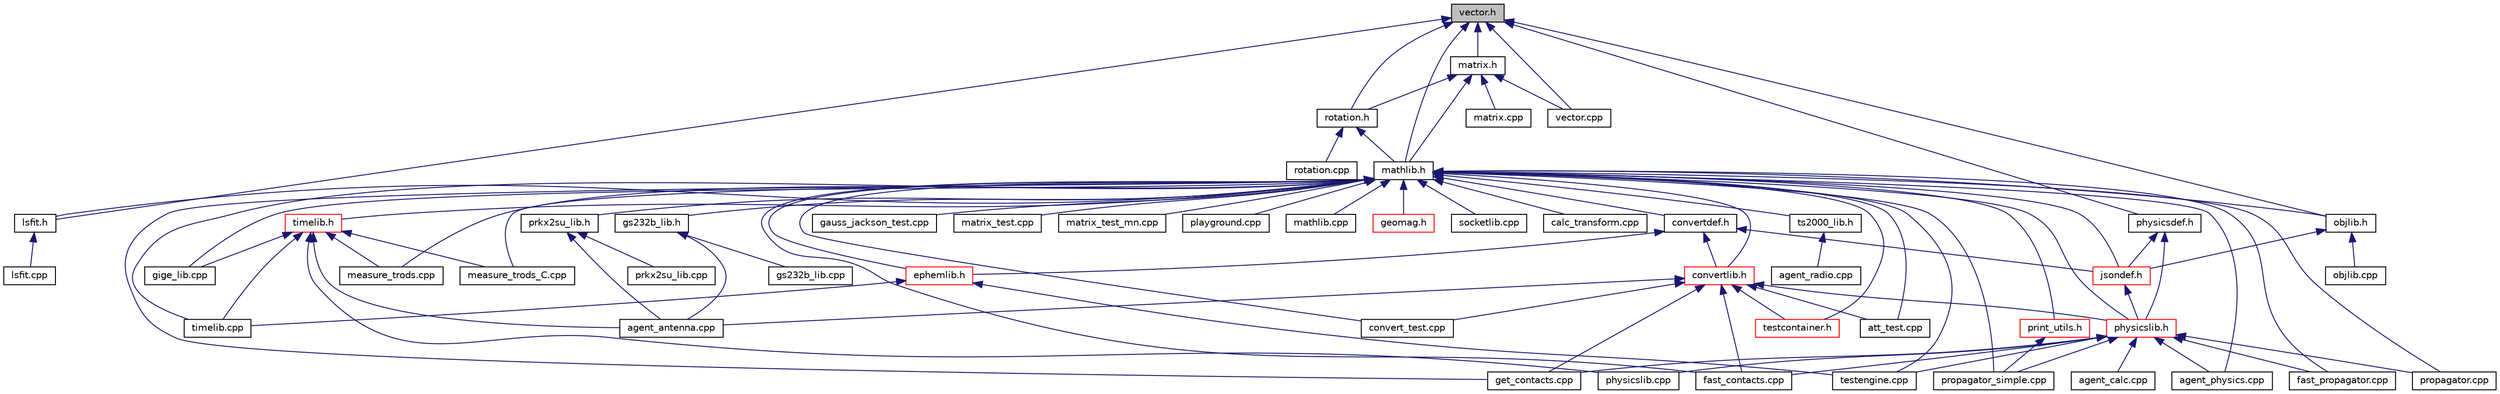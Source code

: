 digraph "vector.h"
{
 // INTERACTIVE_SVG=YES
  edge [fontname="Helvetica",fontsize="10",labelfontname="Helvetica",labelfontsize="10"];
  node [fontname="Helvetica",fontsize="10",shape=record];
  Node27 [label="vector.h",height=0.2,width=0.4,color="black", fillcolor="grey75", style="filled", fontcolor="black"];
  Node27 -> Node28 [dir="back",color="midnightblue",fontsize="10",style="solid",fontname="Helvetica"];
  Node28 [label="lsfit.h",height=0.2,width=0.4,color="black", fillcolor="white", style="filled",URL="$lsfit_8h.html"];
  Node28 -> Node29 [dir="back",color="midnightblue",fontsize="10",style="solid",fontname="Helvetica"];
  Node29 [label="lsfit.cpp",height=0.2,width=0.4,color="black", fillcolor="white", style="filled",URL="$lsfit_8cpp.html"];
  Node27 -> Node30 [dir="back",color="midnightblue",fontsize="10",style="solid",fontname="Helvetica"];
  Node30 [label="mathlib.h",height=0.2,width=0.4,color="black", fillcolor="white", style="filled",URL="$mathlib_8h.html",tooltip="mathlib include file "];
  Node30 -> Node31 [dir="back",color="midnightblue",fontsize="10",style="solid",fontname="Helvetica"];
  Node31 [label="measure_trods.cpp",height=0.2,width=0.4,color="black", fillcolor="white", style="filled",URL="$measure__trods_8cpp.html"];
  Node30 -> Node32 [dir="back",color="midnightblue",fontsize="10",style="solid",fontname="Helvetica"];
  Node32 [label="measure_trods_C.cpp",height=0.2,width=0.4,color="black", fillcolor="white", style="filled",URL="$measure__trods___c_8cpp.html"];
  Node30 -> Node33 [dir="back",color="midnightblue",fontsize="10",style="solid",fontname="Helvetica"];
  Node33 [label="propagator_simple.cpp",height=0.2,width=0.4,color="black", fillcolor="white", style="filled",URL="$propagator__simple_8cpp.html"];
  Node30 -> Node34 [dir="back",color="midnightblue",fontsize="10",style="solid",fontname="Helvetica"];
  Node34 [label="testengine.cpp",height=0.2,width=0.4,color="black", fillcolor="white", style="filled",URL="$testengine_8cpp.html",tooltip="Command line simulator. "];
  Node30 -> Node35 [dir="back",color="midnightblue",fontsize="10",style="solid",fontname="Helvetica"];
  Node35 [label="att_test.cpp",height=0.2,width=0.4,color="black", fillcolor="white", style="filled",URL="$att__test_8cpp.html"];
  Node30 -> Node36 [dir="back",color="midnightblue",fontsize="10",style="solid",fontname="Helvetica"];
  Node36 [label="convert_test.cpp",height=0.2,width=0.4,color="black", fillcolor="white", style="filled",URL="$convert__test_8cpp.html"];
  Node30 -> Node37 [dir="back",color="midnightblue",fontsize="10",style="solid",fontname="Helvetica"];
  Node37 [label="gauss_jackson_test.cpp",height=0.2,width=0.4,color="black", fillcolor="white", style="filled",URL="$gauss__jackson__test_8cpp.html"];
  Node30 -> Node38 [dir="back",color="midnightblue",fontsize="10",style="solid",fontname="Helvetica"];
  Node38 [label="matrix_test.cpp",height=0.2,width=0.4,color="black", fillcolor="white", style="filled",URL="$matrix__test_8cpp.html"];
  Node30 -> Node39 [dir="back",color="midnightblue",fontsize="10",style="solid",fontname="Helvetica"];
  Node39 [label="matrix_test_mn.cpp",height=0.2,width=0.4,color="black", fillcolor="white", style="filled",URL="$matrix__test__mn_8cpp.html"];
  Node30 -> Node40 [dir="back",color="midnightblue",fontsize="10",style="solid",fontname="Helvetica"];
  Node40 [label="playground.cpp",height=0.2,width=0.4,color="black", fillcolor="white", style="filled",URL="$playground_8cpp.html"];
  Node30 -> Node41 [dir="back",color="midnightblue",fontsize="10",style="solid",fontname="Helvetica"];
  Node41 [label="gige_lib.cpp",height=0.2,width=0.4,color="black", fillcolor="white", style="filled",URL="$gige__lib_8cpp.html",tooltip="Support routines for GigE Vision cameras. "];
  Node30 -> Node42 [dir="back",color="midnightblue",fontsize="10",style="solid",fontname="Helvetica"];
  Node42 [label="gs232b_lib.h",height=0.2,width=0.4,color="black", fillcolor="white", style="filled",URL="$gs232b__lib_8h.html",tooltip="GS-232B controller includes. "];
  Node42 -> Node43 [dir="back",color="midnightblue",fontsize="10",style="solid",fontname="Helvetica"];
  Node43 [label="gs232b_lib.cpp",height=0.2,width=0.4,color="black", fillcolor="white", style="filled",URL="$gs232b__lib_8cpp.html"];
  Node42 -> Node44 [dir="back",color="midnightblue",fontsize="10",style="solid",fontname="Helvetica"];
  Node44 [label="agent_antenna.cpp",height=0.2,width=0.4,color="black", fillcolor="white", style="filled",URL="$agent__antenna_8cpp.html",tooltip="Agent Antenna for Satellite Ground Station. "];
  Node30 -> Node45 [dir="back",color="midnightblue",fontsize="10",style="solid",fontname="Helvetica"];
  Node45 [label="prkx2su_lib.h",height=0.2,width=0.4,color="black", fillcolor="white", style="filled",URL="$prkx2su__lib_8h.html",tooltip="prkx2su controller includes "];
  Node45 -> Node46 [dir="back",color="midnightblue",fontsize="10",style="solid",fontname="Helvetica"];
  Node46 [label="prkx2su_lib.cpp",height=0.2,width=0.4,color="black", fillcolor="white", style="filled",URL="$prkx2su__lib_8cpp.html"];
  Node45 -> Node44 [dir="back",color="midnightblue",fontsize="10",style="solid",fontname="Helvetica"];
  Node30 -> Node47 [dir="back",color="midnightblue",fontsize="10",style="solid",fontname="Helvetica"];
  Node47 [label="ts2000_lib.h",height=0.2,width=0.4,color="black", fillcolor="white", style="filled",URL="$ts2000__lib_8h.html",tooltip="TS2000 controller includes. "];
  Node47 -> Node48 [dir="back",color="midnightblue",fontsize="10",style="solid",fontname="Helvetica"];
  Node48 [label="agent_radio.cpp",height=0.2,width=0.4,color="black", fillcolor="white", style="filled",URL="$agent__radio_8cpp.html",tooltip="Agent Radio for Satellite Ground Station. "];
  Node30 -> Node28 [dir="back",color="midnightblue",fontsize="10",style="solid",fontname="Helvetica"];
  Node30 -> Node49 [dir="back",color="midnightblue",fontsize="10",style="solid",fontname="Helvetica"];
  Node49 [label="mathlib.cpp",height=0.2,width=0.4,color="black", fillcolor="white", style="filled",URL="$mathlib_8cpp.html",tooltip="mathlib source file "];
  Node30 -> Node50 [dir="back",color="midnightblue",fontsize="10",style="solid",fontname="Helvetica"];
  Node50 [label="physicslib.h",height=0.2,width=0.4,color="red", fillcolor="white", style="filled",URL="$physicslib_8h.html",tooltip="Orbit library include file. "];
  Node50 -> Node51 [dir="back",color="midnightblue",fontsize="10",style="solid",fontname="Helvetica"];
  Node51 [label="agent_calc.cpp",height=0.2,width=0.4,color="black", fillcolor="white", style="filled",URL="$agent__calc_8cpp.html",tooltip="Demonstration calculator Agent. "];
  Node50 -> Node33 [dir="back",color="midnightblue",fontsize="10",style="solid",fontname="Helvetica"];
  Node50 -> Node34 [dir="back",color="midnightblue",fontsize="10",style="solid",fontname="Helvetica"];
  Node50 -> Node52 [dir="back",color="midnightblue",fontsize="10",style="solid",fontname="Helvetica"];
  Node52 [label="physicslib.cpp",height=0.2,width=0.4,color="black", fillcolor="white", style="filled",URL="$physicslib_8cpp.html"];
  Node50 -> Node59 [dir="back",color="midnightblue",fontsize="10",style="solid",fontname="Helvetica"];
  Node59 [label="agent_physics.cpp",height=0.2,width=0.4,color="black", fillcolor="white", style="filled",URL="$agent__physics_8cpp.html"];
  Node50 -> Node62 [dir="back",color="midnightblue",fontsize="10",style="solid",fontname="Helvetica"];
  Node62 [label="fast_contacts.cpp",height=0.2,width=0.4,color="black", fillcolor="white", style="filled",URL="$fast__contacts_8cpp.html"];
  Node50 -> Node63 [dir="back",color="midnightblue",fontsize="10",style="solid",fontname="Helvetica"];
  Node63 [label="fast_propagator.cpp",height=0.2,width=0.4,color="black", fillcolor="white", style="filled",URL="$fast__propagator_8cpp.html"];
  Node50 -> Node64 [dir="back",color="midnightblue",fontsize="10",style="solid",fontname="Helvetica"];
  Node64 [label="get_contacts.cpp",height=0.2,width=0.4,color="black", fillcolor="white", style="filled",URL="$get__contacts_8cpp.html"];
  Node50 -> Node65 [dir="back",color="midnightblue",fontsize="10",style="solid",fontname="Helvetica"];
  Node65 [label="propagator.cpp",height=0.2,width=0.4,color="black", fillcolor="white", style="filled",URL="$propagator_8cpp.html"];
  Node30 -> Node66 [dir="back",color="midnightblue",fontsize="10",style="solid",fontname="Helvetica"];
  Node66 [label="testcontainer.h",height=0.2,width=0.4,color="red", fillcolor="white", style="filled",URL="$testcontainer_8h.html"];
  Node30 -> Node73 [dir="back",color="midnightblue",fontsize="10",style="solid",fontname="Helvetica"];
  Node73 [label="convertdef.h",height=0.2,width=0.4,color="black", fillcolor="white", style="filled",URL="$convertdef_8h.html"];
  Node73 -> Node74 [dir="back",color="midnightblue",fontsize="10",style="solid",fontname="Helvetica"];
  Node74 [label="convertlib.h",height=0.2,width=0.4,color="red", fillcolor="white", style="filled",URL="$convertlib_8h.html",tooltip="convertlib include file A library providing functions for conversion between the various position and..."];
  Node74 -> Node35 [dir="back",color="midnightblue",fontsize="10",style="solid",fontname="Helvetica"];
  Node74 -> Node36 [dir="back",color="midnightblue",fontsize="10",style="solid",fontname="Helvetica"];
  Node74 -> Node50 [dir="back",color="midnightblue",fontsize="10",style="solid",fontname="Helvetica"];
  Node74 -> Node66 [dir="back",color="midnightblue",fontsize="10",style="solid",fontname="Helvetica"];
  Node74 -> Node44 [dir="back",color="midnightblue",fontsize="10",style="solid",fontname="Helvetica"];
  Node74 -> Node62 [dir="back",color="midnightblue",fontsize="10",style="solid",fontname="Helvetica"];
  Node74 -> Node64 [dir="back",color="midnightblue",fontsize="10",style="solid",fontname="Helvetica"];
  Node73 -> Node82 [dir="back",color="midnightblue",fontsize="10",style="solid",fontname="Helvetica"];
  Node82 [label="ephemlib.h",height=0.2,width=0.4,color="red", fillcolor="white", style="filled",URL="$ephemlib_8h.html",tooltip="ephemlib include file JPL Ephemeris. "];
  Node82 -> Node34 [dir="back",color="midnightblue",fontsize="10",style="solid",fontname="Helvetica"];
  Node82 -> Node84 [dir="back",color="midnightblue",fontsize="10",style="solid",fontname="Helvetica"];
  Node84 [label="timelib.cpp",height=0.2,width=0.4,color="black", fillcolor="white", style="filled",URL="$timelib_8cpp.html",tooltip="Time handling library source file. "];
  Node73 -> Node85 [dir="back",color="midnightblue",fontsize="10",style="solid",fontname="Helvetica"];
  Node85 [label="jsondef.h",height=0.2,width=0.4,color="red", fillcolor="white", style="filled",URL="$jsondef_8h.html"];
  Node85 -> Node50 [dir="back",color="midnightblue",fontsize="10",style="solid",fontname="Helvetica"];
  Node30 -> Node74 [dir="back",color="midnightblue",fontsize="10",style="solid",fontname="Helvetica"];
  Node30 -> Node82 [dir="back",color="midnightblue",fontsize="10",style="solid",fontname="Helvetica"];
  Node30 -> Node136 [dir="back",color="midnightblue",fontsize="10",style="solid",fontname="Helvetica"];
  Node136 [label="geomag.h",height=0.2,width=0.4,color="red", fillcolor="white", style="filled",URL="$geomag_8h.html",tooltip="geomag include file A library of routines to calculate the magnetic field of the Earth. "];
  Node30 -> Node85 [dir="back",color="midnightblue",fontsize="10",style="solid",fontname="Helvetica"];
  Node30 -> Node137 [dir="back",color="midnightblue",fontsize="10",style="solid",fontname="Helvetica"];
  Node137 [label="objlib.h",height=0.2,width=0.4,color="black", fillcolor="white", style="filled",URL="$objlib_8h.html"];
  Node137 -> Node85 [dir="back",color="midnightblue",fontsize="10",style="solid",fontname="Helvetica"];
  Node137 -> Node134 [dir="back",color="midnightblue",fontsize="10",style="solid",fontname="Helvetica"];
  Node134 [label="objlib.cpp",height=0.2,width=0.4,color="black", fillcolor="white", style="filled",URL="$objlib_8cpp.html"];
  Node30 -> Node138 [dir="back",color="midnightblue",fontsize="10",style="solid",fontname="Helvetica"];
  Node138 [label="print_utils.h",height=0.2,width=0.4,color="red", fillcolor="white", style="filled",URL="$print__utils_8h.html"];
  Node138 -> Node33 [dir="back",color="midnightblue",fontsize="10",style="solid",fontname="Helvetica"];
  Node30 -> Node140 [dir="back",color="midnightblue",fontsize="10",style="solid",fontname="Helvetica"];
  Node140 [label="socketlib.cpp",height=0.2,width=0.4,color="black", fillcolor="white", style="filled",URL="$socketlib_8cpp.html"];
  Node30 -> Node84 [dir="back",color="midnightblue",fontsize="10",style="solid",fontname="Helvetica"];
  Node30 -> Node141 [dir="back",color="midnightblue",fontsize="10",style="solid",fontname="Helvetica"];
  Node141 [label="timelib.h",height=0.2,width=0.4,color="red", fillcolor="white", style="filled",URL="$timelib_8h.html",tooltip="timelib include file A library providing functions for handling various types of time. "];
  Node141 -> Node31 [dir="back",color="midnightblue",fontsize="10",style="solid",fontname="Helvetica"];
  Node141 -> Node32 [dir="back",color="midnightblue",fontsize="10",style="solid",fontname="Helvetica"];
  Node141 -> Node41 [dir="back",color="midnightblue",fontsize="10",style="solid",fontname="Helvetica"];
  Node141 -> Node52 [dir="back",color="midnightblue",fontsize="10",style="solid",fontname="Helvetica"];
  Node141 -> Node84 [dir="back",color="midnightblue",fontsize="10",style="solid",fontname="Helvetica"];
  Node141 -> Node44 [dir="back",color="midnightblue",fontsize="10",style="solid",fontname="Helvetica"];
  Node30 -> Node59 [dir="back",color="midnightblue",fontsize="10",style="solid",fontname="Helvetica"];
  Node30 -> Node151 [dir="back",color="midnightblue",fontsize="10",style="solid",fontname="Helvetica"];
  Node151 [label="calc_transform.cpp",height=0.2,width=0.4,color="black", fillcolor="white", style="filled",URL="$calc__transform_8cpp.html"];
  Node30 -> Node62 [dir="back",color="midnightblue",fontsize="10",style="solid",fontname="Helvetica"];
  Node30 -> Node63 [dir="back",color="midnightblue",fontsize="10",style="solid",fontname="Helvetica"];
  Node30 -> Node64 [dir="back",color="midnightblue",fontsize="10",style="solid",fontname="Helvetica"];
  Node30 -> Node65 [dir="back",color="midnightblue",fontsize="10",style="solid",fontname="Helvetica"];
  Node27 -> Node152 [dir="back",color="midnightblue",fontsize="10",style="solid",fontname="Helvetica"];
  Node152 [label="matrix.h",height=0.2,width=0.4,color="black", fillcolor="white", style="filled",URL="$matrix_8h.html"];
  Node152 -> Node30 [dir="back",color="midnightblue",fontsize="10",style="solid",fontname="Helvetica"];
  Node152 -> Node153 [dir="back",color="midnightblue",fontsize="10",style="solid",fontname="Helvetica"];
  Node153 [label="rotation.h",height=0.2,width=0.4,color="black", fillcolor="white", style="filled",URL="$rotation_8h.html"];
  Node153 -> Node30 [dir="back",color="midnightblue",fontsize="10",style="solid",fontname="Helvetica"];
  Node153 -> Node154 [dir="back",color="midnightblue",fontsize="10",style="solid",fontname="Helvetica"];
  Node154 [label="rotation.cpp",height=0.2,width=0.4,color="black", fillcolor="white", style="filled",URL="$rotation_8cpp.html"];
  Node152 -> Node155 [dir="back",color="midnightblue",fontsize="10",style="solid",fontname="Helvetica"];
  Node155 [label="matrix.cpp",height=0.2,width=0.4,color="black", fillcolor="white", style="filled",URL="$matrix_8cpp.html"];
  Node152 -> Node156 [dir="back",color="midnightblue",fontsize="10",style="solid",fontname="Helvetica"];
  Node156 [label="vector.cpp",height=0.2,width=0.4,color="black", fillcolor="white", style="filled",URL="$vector_8cpp.html"];
  Node27 -> Node153 [dir="back",color="midnightblue",fontsize="10",style="solid",fontname="Helvetica"];
  Node27 -> Node156 [dir="back",color="midnightblue",fontsize="10",style="solid",fontname="Helvetica"];
  Node27 -> Node157 [dir="back",color="midnightblue",fontsize="10",style="solid",fontname="Helvetica"];
  Node157 [label="physicsdef.h",height=0.2,width=0.4,color="black", fillcolor="white", style="filled",URL="$physicsdef_8h.html",tooltip="Orbit library support definitions. "];
  Node157 -> Node50 [dir="back",color="midnightblue",fontsize="10",style="solid",fontname="Helvetica"];
  Node157 -> Node85 [dir="back",color="midnightblue",fontsize="10",style="solid",fontname="Helvetica"];
  Node27 -> Node137 [dir="back",color="midnightblue",fontsize="10",style="solid",fontname="Helvetica"];
}
